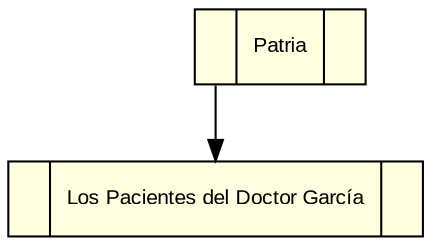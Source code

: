 digraph Arbol {
    rankdir=TB;
    node [shape=record, style=filled, fillcolor=lightyellow, fontname="Arial", fontsize=10];
    n1177083153 [label="<L> | Patria | <R>"];
    n895813235 [label="<L> | Los Pacientes del Doctor García | <R>"];
    n1177083153:L -> n895813235;
    n895813235 [label="<L> | Los Pacientes del Doctor García | <R>"];
}

